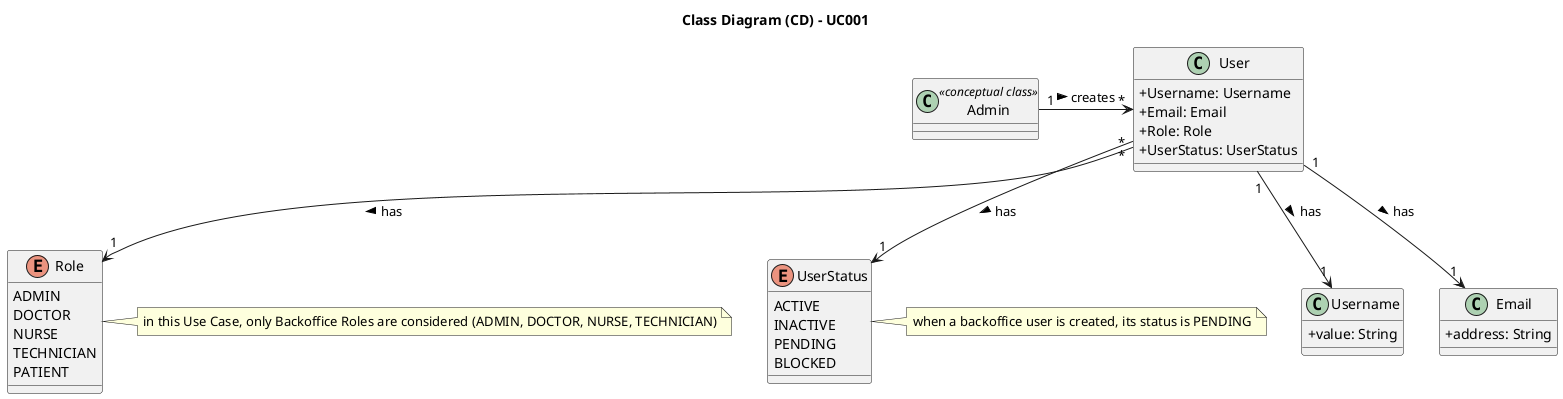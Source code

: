 @startuml uc001-class-diagram

skinparam packageStyle rectangle
skinparam shadowing false

skinparam classAttributeIconSize 0

title Class Diagram (CD) - UC001

class User {
    +Username: Username
    +Email: Email
    +Role: Role
    +UserStatus: UserStatus
}

class Username {
    +value: String
}

class Email {
    +address: String
}

enum Role {
    ADMIN
    DOCTOR
    NURSE
    TECHNICIAN
    PATIENT
}
note right of Role: in this Use Case, only Backoffice Roles are considered (ADMIN, DOCTOR, NURSE, TECHNICIAN)

enum UserStatus {
    ACTIVE
    INACTIVE
    PENDING
    BLOCKED
}
note right of UserStatus: when a backoffice user is created, its status is PENDING

class Admin <<conceptual class>>

Admin "1" -> "*" User: creates >

User "1" --> "1" Username: has >
User "1" --> "1" Email: has >
User "*" --> "1" Role: has >
User "*" --> "1" UserStatus: has >

@enduml